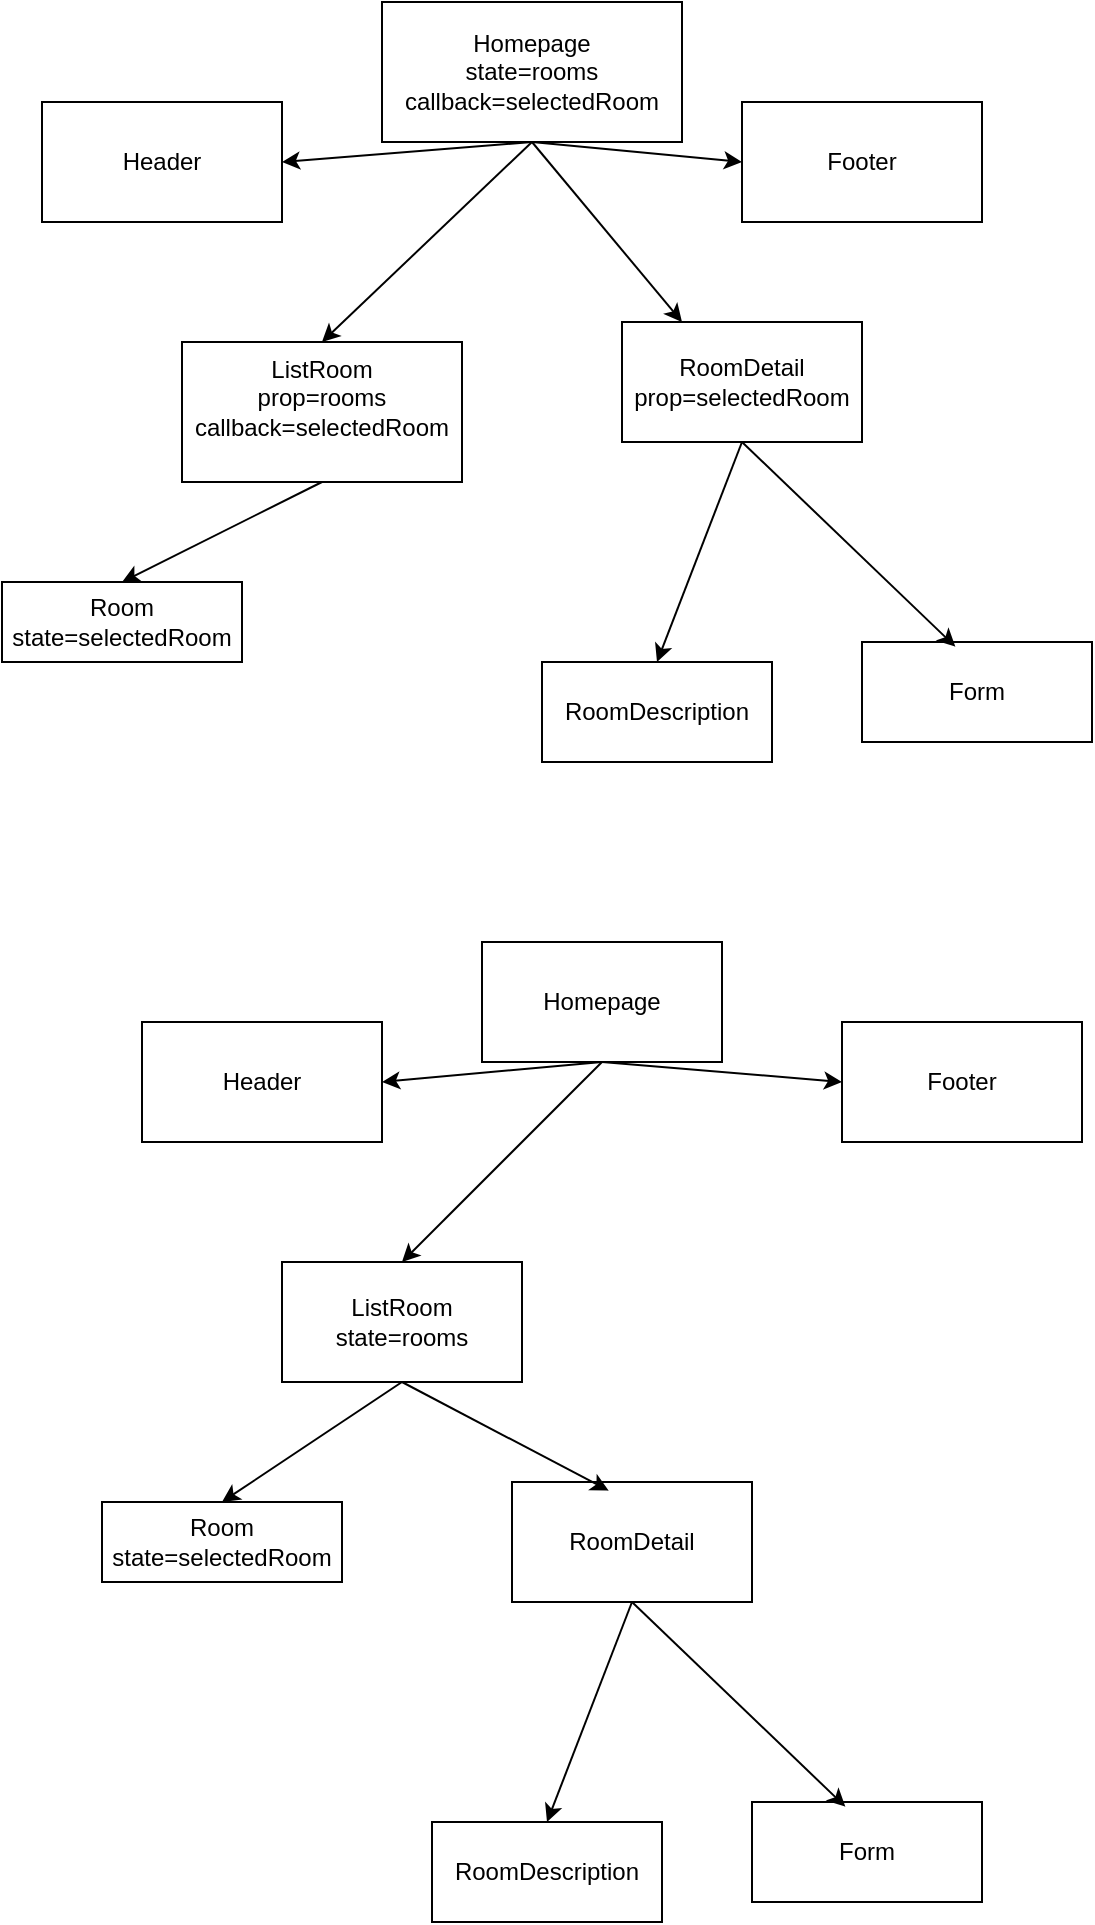 <mxfile>
    <diagram id="WKbvuVIWfefiAYe6vUld" name="Page-1">
        <mxGraphModel dx="740" dy="599" grid="1" gridSize="10" guides="1" tooltips="1" connect="1" arrows="1" fold="1" page="1" pageScale="1" pageWidth="850" pageHeight="1100" math="0" shadow="0">
            <root>
                <mxCell id="0"/>
                <mxCell id="1" parent="0"/>
                <mxCell id="9" style="edgeStyle=none;html=1;exitX=0.5;exitY=1;exitDx=0;exitDy=0;entryX=1;entryY=0.5;entryDx=0;entryDy=0;" edge="1" parent="1" source="2" target="8">
                    <mxGeometry relative="1" as="geometry"/>
                </mxCell>
                <mxCell id="10" style="edgeStyle=none;html=1;exitX=0.5;exitY=1;exitDx=0;exitDy=0;entryX=0;entryY=0.5;entryDx=0;entryDy=0;" edge="1" parent="1" source="2" target="4">
                    <mxGeometry relative="1" as="geometry"/>
                </mxCell>
                <mxCell id="11" style="edgeStyle=none;html=1;exitX=0.5;exitY=1;exitDx=0;exitDy=0;entryX=0.5;entryY=0;entryDx=0;entryDy=0;" edge="1" parent="1" source="2" target="5">
                    <mxGeometry relative="1" as="geometry"/>
                </mxCell>
                <mxCell id="18" style="edgeStyle=none;html=1;exitX=0.5;exitY=1;exitDx=0;exitDy=0;entryX=0.25;entryY=0;entryDx=0;entryDy=0;" edge="1" parent="1" source="2" target="7">
                    <mxGeometry relative="1" as="geometry"/>
                </mxCell>
                <mxCell id="2" value="Homepage&lt;div&gt;state=rooms&lt;/div&gt;&lt;div&gt;callback=selectedRoom&lt;/div&gt;" style="rounded=0;whiteSpace=wrap;html=1;" vertex="1" parent="1">
                    <mxGeometry x="200" y="20" width="150" height="70" as="geometry"/>
                </mxCell>
                <mxCell id="3" value="RoomDescription" style="rounded=0;whiteSpace=wrap;html=1;" vertex="1" parent="1">
                    <mxGeometry x="280" y="350" width="115" height="50" as="geometry"/>
                </mxCell>
                <mxCell id="4" value="Footer" style="rounded=0;whiteSpace=wrap;html=1;" vertex="1" parent="1">
                    <mxGeometry x="380" y="70" width="120" height="60" as="geometry"/>
                </mxCell>
                <mxCell id="12" style="edgeStyle=none;html=1;exitX=0.5;exitY=1;exitDx=0;exitDy=0;entryX=0.5;entryY=0;entryDx=0;entryDy=0;" edge="1" parent="1" source="5" target="6">
                    <mxGeometry relative="1" as="geometry"/>
                </mxCell>
                <mxCell id="5" value="ListRoom&lt;div&gt;&lt;font color=&quot;#000000&quot;&gt;prop=rooms&lt;/font&gt;&lt;/div&gt;&lt;div&gt;&lt;font color=&quot;#000000&quot;&gt;&lt;font color=&quot;#000000&quot;&gt;callback=selectedRoom&lt;br&gt;&lt;/font&gt;&lt;/font&gt;&lt;div&gt;&lt;br&gt;&lt;/div&gt;&lt;/div&gt;" style="rounded=0;whiteSpace=wrap;html=1;" vertex="1" parent="1">
                    <mxGeometry x="100" y="190" width="140" height="70" as="geometry"/>
                </mxCell>
                <mxCell id="6" value="Room&lt;div&gt;state=selectedRoom&lt;/div&gt;" style="rounded=0;whiteSpace=wrap;html=1;" vertex="1" parent="1">
                    <mxGeometry x="10" y="310" width="120" height="40" as="geometry"/>
                </mxCell>
                <mxCell id="15" style="edgeStyle=none;html=1;exitX=0.5;exitY=1;exitDx=0;exitDy=0;entryX=0.5;entryY=0;entryDx=0;entryDy=0;" edge="1" parent="1" source="7" target="3">
                    <mxGeometry relative="1" as="geometry"/>
                </mxCell>
                <mxCell id="7" value="RoomDetail&lt;div&gt;prop=selectedRoom&lt;/div&gt;" style="rounded=0;whiteSpace=wrap;html=1;" vertex="1" parent="1">
                    <mxGeometry x="320" y="180" width="120" height="60" as="geometry"/>
                </mxCell>
                <mxCell id="8" value="Header" style="rounded=0;whiteSpace=wrap;html=1;" vertex="1" parent="1">
                    <mxGeometry x="30" y="70" width="120" height="60" as="geometry"/>
                </mxCell>
                <mxCell id="14" value="Form" style="rounded=0;whiteSpace=wrap;html=1;" vertex="1" parent="1">
                    <mxGeometry x="440" y="340" width="115" height="50" as="geometry"/>
                </mxCell>
                <mxCell id="16" style="edgeStyle=none;html=1;exitX=0.5;exitY=1;exitDx=0;exitDy=0;entryX=0.406;entryY=0.047;entryDx=0;entryDy=0;entryPerimeter=0;" edge="1" parent="1" source="7" target="14">
                    <mxGeometry relative="1" as="geometry"/>
                </mxCell>
                <mxCell id="46" style="edgeStyle=none;html=1;exitX=0.5;exitY=1;exitDx=0;exitDy=0;entryX=1;entryY=0.5;entryDx=0;entryDy=0;" edge="1" parent="1" source="50" target="58">
                    <mxGeometry relative="1" as="geometry"/>
                </mxCell>
                <mxCell id="47" style="edgeStyle=none;html=1;exitX=0.5;exitY=1;exitDx=0;exitDy=0;entryX=0;entryY=0.5;entryDx=0;entryDy=0;" edge="1" parent="1" source="50" target="52">
                    <mxGeometry relative="1" as="geometry"/>
                </mxCell>
                <mxCell id="48" style="edgeStyle=none;html=1;exitX=0.5;exitY=1;exitDx=0;exitDy=0;entryX=0.5;entryY=0;entryDx=0;entryDy=0;" edge="1" parent="1" source="50" target="54">
                    <mxGeometry relative="1" as="geometry"/>
                </mxCell>
                <mxCell id="50" value="Homepage" style="rounded=0;whiteSpace=wrap;html=1;" vertex="1" parent="1">
                    <mxGeometry x="250" y="490" width="120" height="60" as="geometry"/>
                </mxCell>
                <mxCell id="51" value="RoomDescription" style="rounded=0;whiteSpace=wrap;html=1;" vertex="1" parent="1">
                    <mxGeometry x="225" y="930" width="115" height="50" as="geometry"/>
                </mxCell>
                <mxCell id="52" value="Footer" style="rounded=0;whiteSpace=wrap;html=1;" vertex="1" parent="1">
                    <mxGeometry x="430" y="530" width="120" height="60" as="geometry"/>
                </mxCell>
                <mxCell id="53" style="edgeStyle=none;html=1;exitX=0.5;exitY=1;exitDx=0;exitDy=0;entryX=0.5;entryY=0;entryDx=0;entryDy=0;" edge="1" parent="1" source="54" target="55">
                    <mxGeometry relative="1" as="geometry"/>
                </mxCell>
                <mxCell id="54" value="ListRoom&lt;div&gt;state=rooms&lt;/div&gt;" style="rounded=0;whiteSpace=wrap;html=1;" vertex="1" parent="1">
                    <mxGeometry x="150" y="650" width="120" height="60" as="geometry"/>
                </mxCell>
                <mxCell id="55" value="Room&lt;div&gt;state=selectedRoom&lt;/div&gt;" style="rounded=0;whiteSpace=wrap;html=1;" vertex="1" parent="1">
                    <mxGeometry x="60" y="770" width="120" height="40" as="geometry"/>
                </mxCell>
                <mxCell id="56" style="edgeStyle=none;html=1;exitX=0.5;exitY=1;exitDx=0;exitDy=0;entryX=0.5;entryY=0;entryDx=0;entryDy=0;" edge="1" parent="1" source="57" target="51">
                    <mxGeometry relative="1" as="geometry"/>
                </mxCell>
                <mxCell id="57" value="RoomDetail" style="rounded=0;whiteSpace=wrap;html=1;" vertex="1" parent="1">
                    <mxGeometry x="265" y="760" width="120" height="60" as="geometry"/>
                </mxCell>
                <mxCell id="58" value="Header" style="rounded=0;whiteSpace=wrap;html=1;" vertex="1" parent="1">
                    <mxGeometry x="80" y="530" width="120" height="60" as="geometry"/>
                </mxCell>
                <mxCell id="59" value="Form" style="rounded=0;whiteSpace=wrap;html=1;" vertex="1" parent="1">
                    <mxGeometry x="385" y="920" width="115" height="50" as="geometry"/>
                </mxCell>
                <mxCell id="60" style="edgeStyle=none;html=1;exitX=0.5;exitY=1;exitDx=0;exitDy=0;entryX=0.406;entryY=0.047;entryDx=0;entryDy=0;entryPerimeter=0;" edge="1" parent="1" source="57" target="59">
                    <mxGeometry relative="1" as="geometry"/>
                </mxCell>
                <mxCell id="62" style="edgeStyle=none;html=1;exitX=0.5;exitY=1;exitDx=0;exitDy=0;entryX=0.403;entryY=0.072;entryDx=0;entryDy=0;entryPerimeter=0;" edge="1" parent="1" source="54" target="57">
                    <mxGeometry relative="1" as="geometry"/>
                </mxCell>
            </root>
        </mxGraphModel>
    </diagram>
</mxfile>
